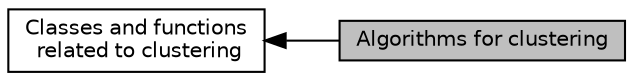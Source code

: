digraph "Algorithms for clustering"
{
  edge [fontname="Helvetica",fontsize="10",labelfontname="Helvetica",labelfontsize="10"];
  node [fontname="Helvetica",fontsize="10",shape=record];
  rankdir=LR;
  Node0 [label="Algorithms for clustering",height=0.2,width=0.4,color="black", fillcolor="grey75", style="filled", fontcolor="black"];
  Node1 [label="Classes and functions\l related to clustering",height=0.2,width=0.4,color="black", fillcolor="white", style="filled",URL="$group__clustering__group.html",tooltip="See Clustering mechanisms in Kaldi for context. "];
  Node1->Node0 [shape=plaintext, dir="back", style="solid"];
}
